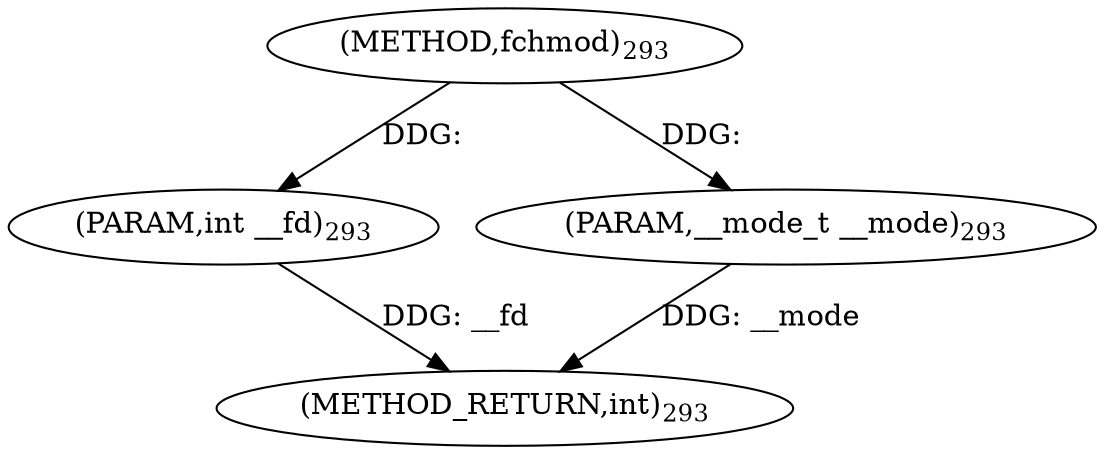 digraph "fchmod" {  
"33452" [label = <(METHOD,fchmod)<SUB>293</SUB>> ]
"33455" [label = <(METHOD_RETURN,int)<SUB>293</SUB>> ]
"33453" [label = <(PARAM,int __fd)<SUB>293</SUB>> ]
"33454" [label = <(PARAM,__mode_t __mode)<SUB>293</SUB>> ]
  "33453" -> "33455"  [ label = "DDG: __fd"] 
  "33454" -> "33455"  [ label = "DDG: __mode"] 
  "33452" -> "33453"  [ label = "DDG: "] 
  "33452" -> "33454"  [ label = "DDG: "] 
}
